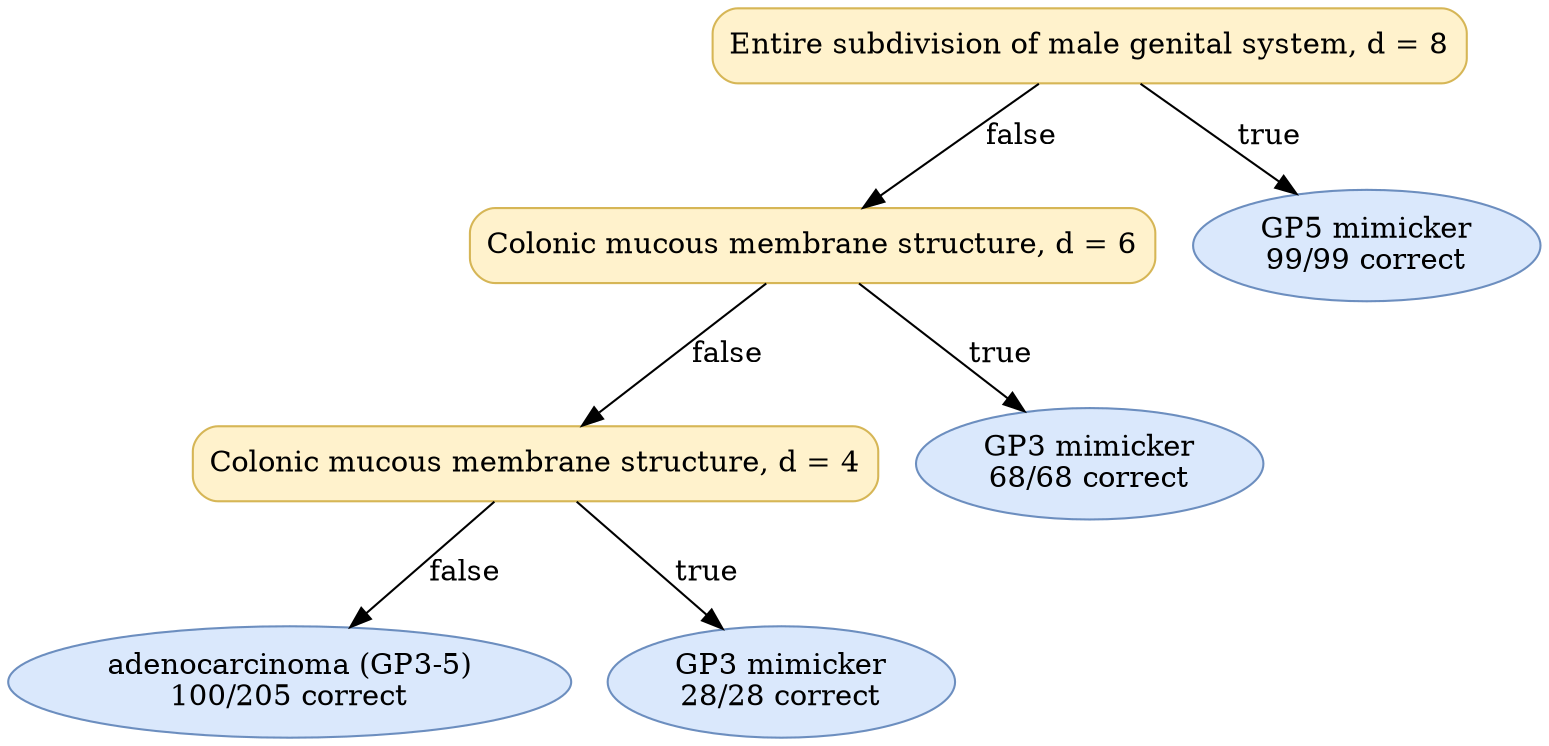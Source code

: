 digraph "DT" {
fontname="Times-Roman";
label="";
node [fontname="Times-Roman"];
Node1 [color="#D6B656", fillcolor="#FFF2CC", label="Entire subdivision of male genital system, d = 8", shape="box", style="rounded,filled"];
Node2 [color="#D6B656", fillcolor="#FFF2CC", label="Colonic mucous membrane structure, d = 6", shape="box", style="rounded,filled"];
Node3 [color="#D6B656", fillcolor="#FFF2CC", label="Colonic mucous membrane structure, d = 4", shape="box", style="rounded,filled"];
Node4 [color="#6C8EBF", fillcolor="#DAE8FC", label=<adenocarcinoma (GP3-5)<br/>100/205 correct>, shape="ellipse", style="rounded,filled"];
Node5 [color="#6C8EBF", fillcolor="#DAE8FC", label=<GP3 mimicker<br/>28/28 correct>, shape="ellipse", style="rounded,filled"];
Node6 [color="#6C8EBF", fillcolor="#DAE8FC", label=<GP3 mimicker<br/>68/68 correct>, shape="ellipse", style="rounded,filled"];
Node7 [color="#6C8EBF", fillcolor="#DAE8FC", label=<GP5 mimicker<br/>99/99 correct>, shape="ellipse", style="rounded,filled"];
Node1 -> Node2  [key=0, label="false"];
Node1 -> Node7  [key=0, label="true"];
Node2 -> Node3  [key=0, label="false"];
Node2 -> Node6  [key=0, label="true"];
Node3 -> Node4  [key=0, label="false"];
Node3 -> Node5  [key=0, label="true"];
}

